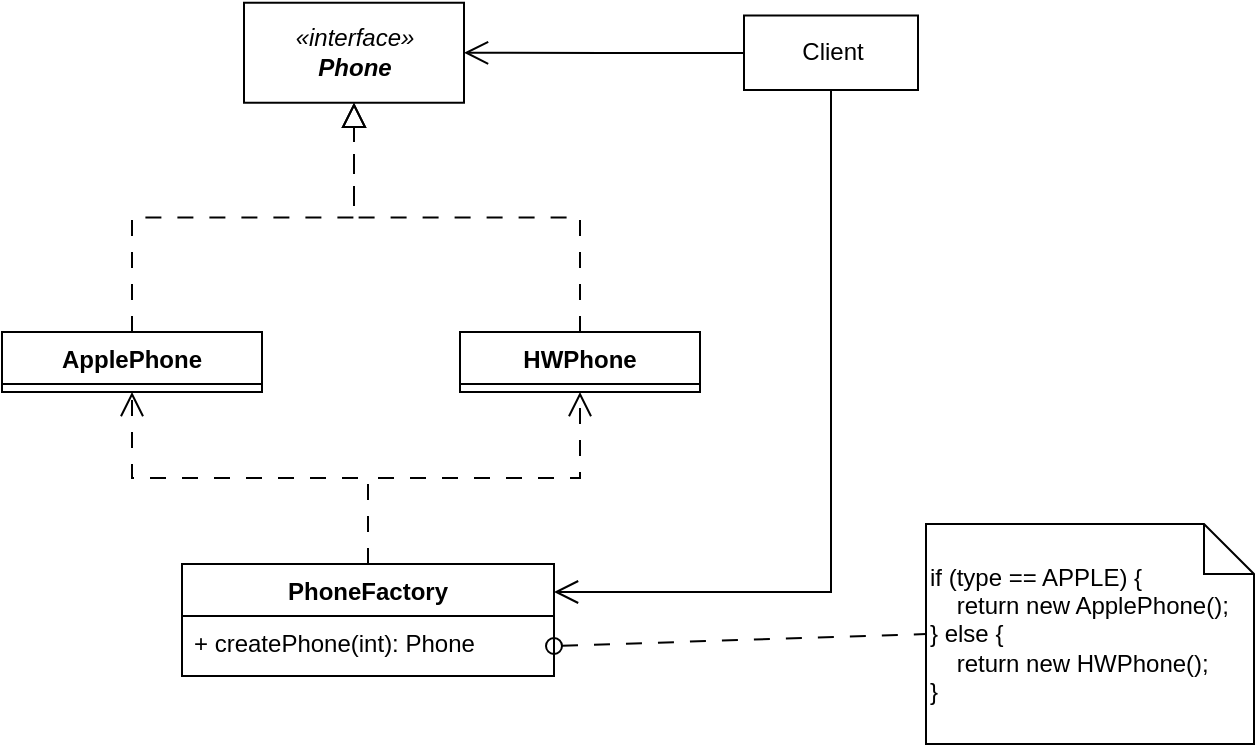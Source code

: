 <mxfile version="21.1.9" type="device">
  <diagram id="C5RBs43oDa-KdzZeNtuy" name="Page-1">
    <mxGraphModel dx="1194" dy="738" grid="0" gridSize="10" guides="1" tooltips="1" connect="1" arrows="1" fold="1" page="1" pageScale="1" pageWidth="827" pageHeight="1169" math="0" shadow="0">
      <root>
        <mxCell id="WIyWlLk6GJQsqaUBKTNV-0" />
        <mxCell id="WIyWlLk6GJQsqaUBKTNV-1" parent="WIyWlLk6GJQsqaUBKTNV-0" />
        <mxCell id="JfHkFG72cBntnM0QOqyX-23" value="" style="endArrow=open;endFill=1;endSize=10;html=1;rounded=0;dashed=1;dashPattern=8 8;hachureGap=4;fontFamily=Architects Daughter;fontSource=https%3A%2F%2Ffonts.googleapis.com%2Fcss%3Ffamily%3DArchitects%2BDaughter;fontSize=16;exitX=0.5;exitY=0;exitDx=0;exitDy=0;entryX=0.5;entryY=1;entryDx=0;entryDy=0;labelBackgroundColor=none;fontColor=default;edgeStyle=orthogonalEdgeStyle;" parent="WIyWlLk6GJQsqaUBKTNV-1" source="6CKXbF88nHvVZv1ErBIG-8" target="6CKXbF88nHvVZv1ErBIG-5" edge="1">
          <mxGeometry width="160" relative="1" as="geometry">
            <mxPoint x="305" y="508" as="sourcePoint" />
            <mxPoint x="420" y="440" as="targetPoint" />
          </mxGeometry>
        </mxCell>
        <mxCell id="JfHkFG72cBntnM0QOqyX-24" value="" style="endArrow=open;endFill=1;endSize=10;html=1;rounded=0;dashed=1;dashPattern=8 8;hachureGap=4;fontFamily=Architects Daughter;fontSource=https%3A%2F%2Ffonts.googleapis.com%2Fcss%3Ffamily%3DArchitects%2BDaughter;fontSize=16;exitX=0.5;exitY=0;exitDx=0;exitDy=0;entryX=0.5;entryY=1;entryDx=0;entryDy=0;labelBackgroundColor=none;fontColor=default;edgeStyle=orthogonalEdgeStyle;" parent="WIyWlLk6GJQsqaUBKTNV-1" source="6CKXbF88nHvVZv1ErBIG-8" target="6CKXbF88nHvVZv1ErBIG-4" edge="1">
          <mxGeometry width="160" relative="1" as="geometry">
            <mxPoint x="305" y="508" as="sourcePoint" />
            <mxPoint x="186" y="440" as="targetPoint" />
          </mxGeometry>
        </mxCell>
        <mxCell id="JfHkFG72cBntnM0QOqyX-26" value="" style="html=1;verticalAlign=bottom;labelBackgroundColor=none;startArrow=oval;startFill=0;startSize=8;endArrow=none;rounded=0;entryX=0;entryY=0.5;entryDx=0;entryDy=0;entryPerimeter=0;dashed=1;dashPattern=8 8;exitX=1;exitY=0.5;exitDx=0;exitDy=0;" parent="WIyWlLk6GJQsqaUBKTNV-1" source="6CKXbF88nHvVZv1ErBIG-9" target="JfHkFG72cBntnM0QOqyX-27" edge="1">
          <mxGeometry x="-0.055" y="19" relative="1" as="geometry">
            <mxPoint x="487" y="564.883" as="sourcePoint" />
            <mxPoint x="563" y="568" as="targetPoint" />
            <mxPoint x="-1" as="offset" />
          </mxGeometry>
        </mxCell>
        <mxCell id="JfHkFG72cBntnM0QOqyX-27" value="&lt;div&gt;if (type == APPLE) {&lt;/div&gt;&lt;div&gt;&amp;nbsp; &amp;nbsp; return new ApplePhone();&lt;/div&gt;&lt;div&gt;&lt;span style=&quot;&quot;&gt;  &lt;/span&gt;} else {&lt;/div&gt;&lt;div&gt;&lt;span style=&quot;&quot;&gt;&lt;/span&gt;&amp;nbsp; &amp;nbsp; return new HWPhone();&lt;/div&gt;&lt;div&gt;&lt;span style=&quot;&quot;&gt;  &lt;/span&gt;}&lt;/div&gt;" style="shape=note2;boundedLbl=1;whiteSpace=wrap;html=1;size=25;verticalAlign=middle;align=left;labelPosition=center;verticalLabelPosition=middle;" parent="WIyWlLk6GJQsqaUBKTNV-1" vertex="1">
          <mxGeometry x="583" y="500" width="164" height="110" as="geometry" />
        </mxCell>
        <mxCell id="KvQIOQ0rV3JAbYufkzTC-3" value="Client" style="html=1;" parent="WIyWlLk6GJQsqaUBKTNV-1" vertex="1">
          <mxGeometry x="492" y="245.75" width="87" height="37.25" as="geometry" />
        </mxCell>
        <mxCell id="6CKXbF88nHvVZv1ErBIG-3" value="&lt;i&gt;«interface»&lt;/i&gt;&lt;br&gt;&lt;b&gt;&lt;i&gt;Phone&lt;/i&gt;&lt;/b&gt;" style="html=1;" parent="WIyWlLk6GJQsqaUBKTNV-1" vertex="1">
          <mxGeometry x="242" y="239.37" width="110" height="50" as="geometry" />
        </mxCell>
        <mxCell id="6CKXbF88nHvVZv1ErBIG-4" value="ApplePhone" style="swimlane;fontStyle=1;align=center;verticalAlign=top;childLayout=stackLayout;horizontal=1;startSize=26;horizontalStack=0;resizeParent=1;resizeParentMax=0;resizeLast=0;collapsible=1;marginBottom=0;" parent="WIyWlLk6GJQsqaUBKTNV-1" vertex="1">
          <mxGeometry x="121" y="404" width="130" height="30" as="geometry" />
        </mxCell>
        <mxCell id="6CKXbF88nHvVZv1ErBIG-5" value="HWPhone" style="swimlane;fontStyle=1;align=center;verticalAlign=top;childLayout=stackLayout;horizontal=1;startSize=26;horizontalStack=0;resizeParent=1;resizeParentMax=0;resizeLast=0;collapsible=1;marginBottom=0;" parent="WIyWlLk6GJQsqaUBKTNV-1" vertex="1">
          <mxGeometry x="350" y="404" width="120" height="30" as="geometry" />
        </mxCell>
        <mxCell id="6CKXbF88nHvVZv1ErBIG-6" value="" style="endArrow=block;dashed=1;endFill=0;endSize=10;html=1;rounded=0;exitX=0.5;exitY=0;exitDx=0;exitDy=0;entryX=0.5;entryY=1;entryDx=0;entryDy=0;dashPattern=8 8;edgeStyle=orthogonalEdgeStyle;elbow=vertical;" parent="WIyWlLk6GJQsqaUBKTNV-1" source="6CKXbF88nHvVZv1ErBIG-4" target="6CKXbF88nHvVZv1ErBIG-3" edge="1">
          <mxGeometry width="160" relative="1" as="geometry">
            <mxPoint x="218" y="328.37" as="sourcePoint" />
            <mxPoint x="296.5" y="264.37" as="targetPoint" />
          </mxGeometry>
        </mxCell>
        <mxCell id="6CKXbF88nHvVZv1ErBIG-7" value="" style="endArrow=block;dashed=1;endFill=0;endSize=10;html=1;rounded=0;exitX=0.5;exitY=0;exitDx=0;exitDy=0;entryX=0.5;entryY=1;entryDx=0;entryDy=0;dashPattern=8 8;edgeStyle=orthogonalEdgeStyle;elbow=vertical;" parent="WIyWlLk6GJQsqaUBKTNV-1" source="6CKXbF88nHvVZv1ErBIG-5" target="6CKXbF88nHvVZv1ErBIG-3" edge="1">
          <mxGeometry width="160" relative="1" as="geometry">
            <mxPoint x="380" y="328.37" as="sourcePoint" />
            <mxPoint x="296.5" y="264.37" as="targetPoint" />
          </mxGeometry>
        </mxCell>
        <mxCell id="6CKXbF88nHvVZv1ErBIG-8" value="PhoneFactory" style="swimlane;fontStyle=1;align=center;verticalAlign=top;childLayout=stackLayout;horizontal=1;startSize=26;horizontalStack=0;resizeParent=1;resizeParentMax=0;resizeLast=0;collapsible=1;marginBottom=0;" parent="WIyWlLk6GJQsqaUBKTNV-1" vertex="1">
          <mxGeometry x="211" y="520" width="186" height="56" as="geometry" />
        </mxCell>
        <mxCell id="6CKXbF88nHvVZv1ErBIG-9" value="+ createPhone(int): Phone" style="text;strokeColor=none;fillColor=none;align=left;verticalAlign=top;spacingLeft=4;spacingRight=4;overflow=hidden;rotatable=0;points=[[0,0.5],[1,0.5]];portConstraint=eastwest;" parent="6CKXbF88nHvVZv1ErBIG-8" vertex="1">
          <mxGeometry y="26" width="186" height="30" as="geometry" />
        </mxCell>
        <mxCell id="62C9OJM37SPuQ4ea0wcE-0" value="" style="endArrow=open;endFill=1;endSize=10;html=1;rounded=0;hachureGap=4;fontFamily=Architects Daughter;fontSource=https%3A%2F%2Ffonts.googleapis.com%2Fcss%3Ffamily%3DArchitects%2BDaughter;fontSize=16;labelBackgroundColor=none;fontColor=default;edgeStyle=orthogonalEdgeStyle;entryX=1;entryY=0.5;entryDx=0;entryDy=0;" parent="WIyWlLk6GJQsqaUBKTNV-1" source="KvQIOQ0rV3JAbYufkzTC-3" target="6CKXbF88nHvVZv1ErBIG-3" edge="1">
          <mxGeometry width="160" relative="1" as="geometry">
            <mxPoint x="314" y="530" as="sourcePoint" />
            <mxPoint x="346" y="258" as="targetPoint" />
          </mxGeometry>
        </mxCell>
        <mxCell id="62C9OJM37SPuQ4ea0wcE-1" value="" style="endArrow=open;endFill=1;endSize=10;html=1;rounded=0;hachureGap=4;fontFamily=Architects Daughter;fontSource=https%3A%2F%2Ffonts.googleapis.com%2Fcss%3Ffamily%3DArchitects%2BDaughter;fontSize=16;labelBackgroundColor=none;fontColor=default;edgeStyle=orthogonalEdgeStyle;exitX=0.5;exitY=1;exitDx=0;exitDy=0;entryX=1;entryY=0.25;entryDx=0;entryDy=0;" parent="WIyWlLk6GJQsqaUBKTNV-1" source="KvQIOQ0rV3JAbYufkzTC-3" target="6CKXbF88nHvVZv1ErBIG-8" edge="1">
          <mxGeometry width="160" relative="1" as="geometry">
            <mxPoint x="502" y="275" as="sourcePoint" />
            <mxPoint x="358" y="275" as="targetPoint" />
          </mxGeometry>
        </mxCell>
      </root>
    </mxGraphModel>
  </diagram>
</mxfile>
